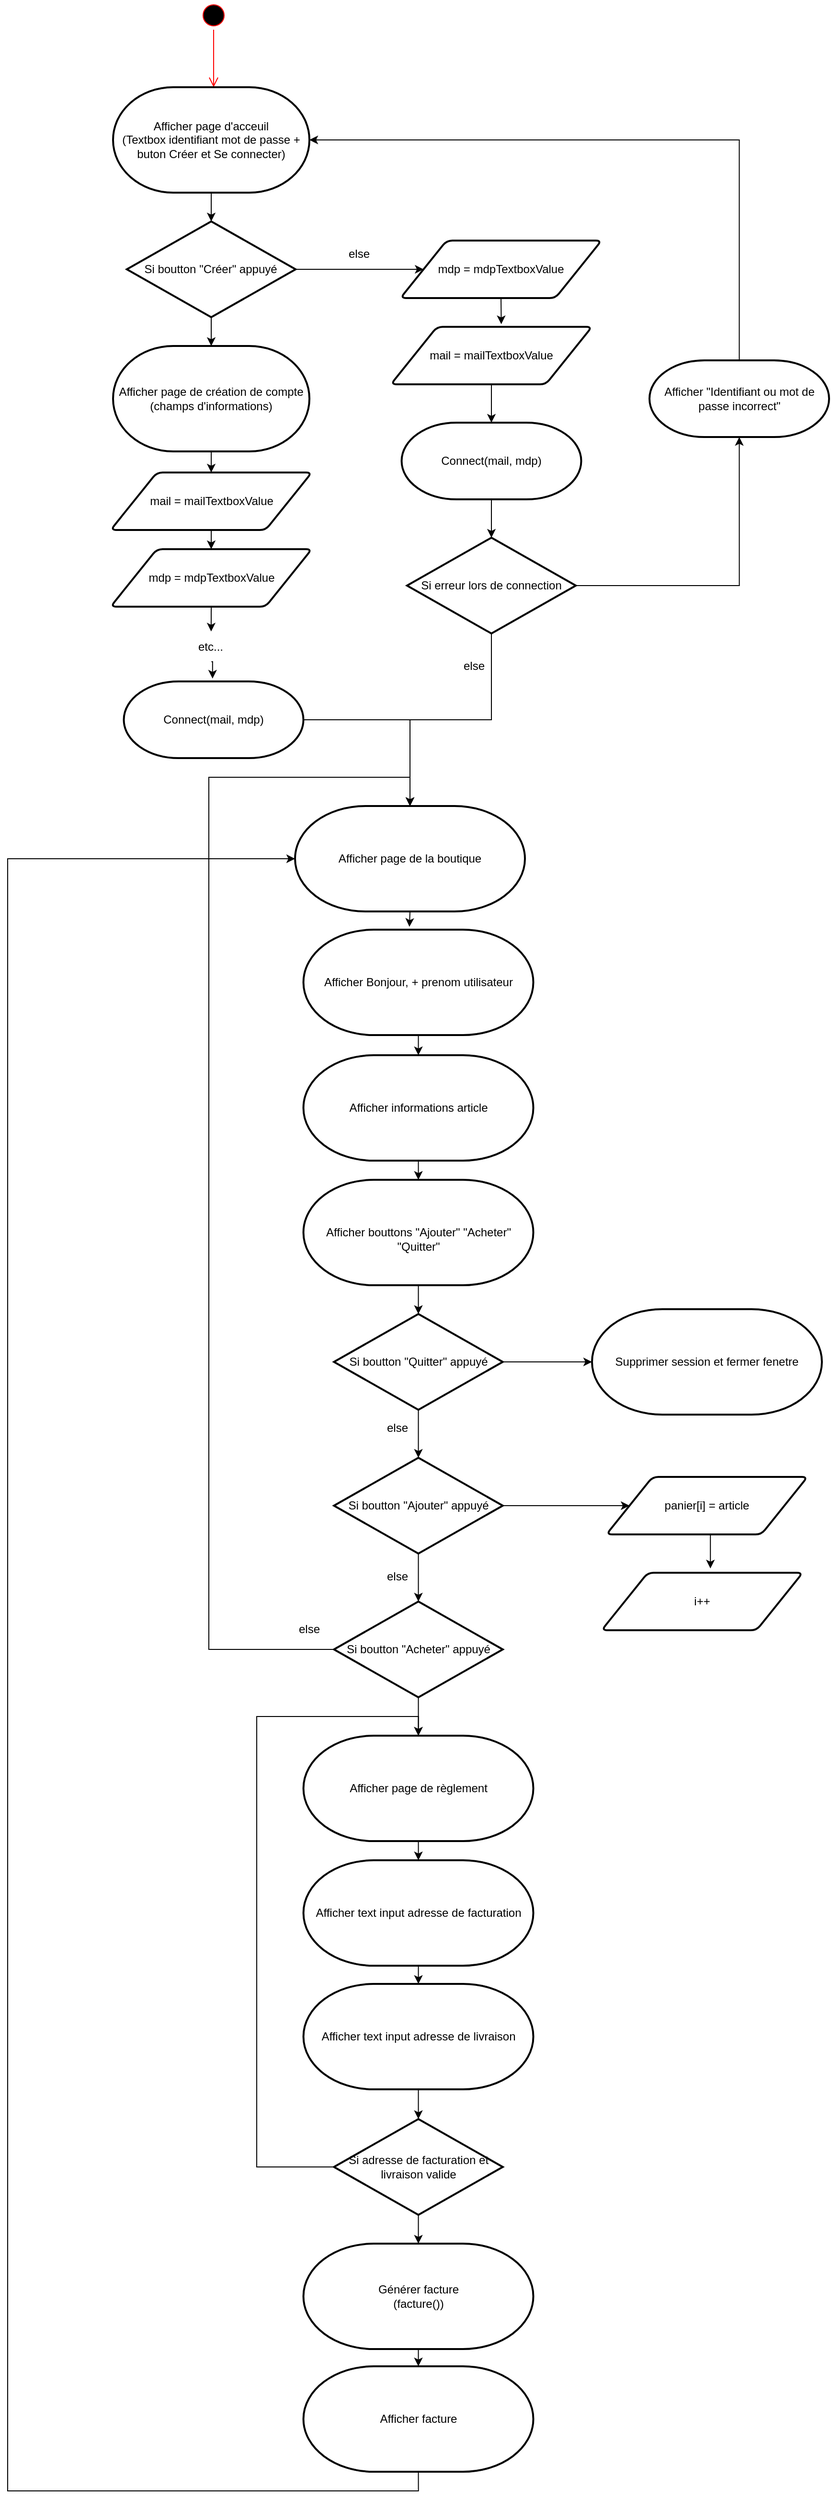 <mxfile version="21.7.5" type="device">
  <diagram name="Page-1" id="yaP2rOJqNrPCMdlgfhf4">
    <mxGraphModel dx="2564" dy="2043" grid="1" gridSize="10" guides="1" tooltips="1" connect="1" arrows="1" fold="1" page="1" pageScale="1" pageWidth="827" pageHeight="1169" math="0" shadow="0">
      <root>
        <mxCell id="0" />
        <mxCell id="1" parent="0" />
        <mxCell id="XeoySz1mMCInNwP835vA-1" value="" style="ellipse;html=1;shape=startState;fillColor=#000000;strokeColor=#ff0000;" vertex="1" parent="1">
          <mxGeometry x="90" y="90" width="30" height="30" as="geometry" />
        </mxCell>
        <mxCell id="XeoySz1mMCInNwP835vA-2" value="" style="edgeStyle=orthogonalEdgeStyle;html=1;verticalAlign=bottom;endArrow=open;endSize=8;strokeColor=#ff0000;rounded=0;" edge="1" source="XeoySz1mMCInNwP835vA-1" parent="1">
          <mxGeometry relative="1" as="geometry">
            <mxPoint x="105" y="180" as="targetPoint" />
          </mxGeometry>
        </mxCell>
        <mxCell id="XeoySz1mMCInNwP835vA-6" style="edgeStyle=orthogonalEdgeStyle;rounded=0;orthogonalLoop=1;jettySize=auto;html=1;entryX=0.5;entryY=0;entryDx=0;entryDy=0;entryPerimeter=0;" edge="1" parent="1" source="XeoySz1mMCInNwP835vA-4" target="XeoySz1mMCInNwP835vA-5">
          <mxGeometry relative="1" as="geometry" />
        </mxCell>
        <mxCell id="XeoySz1mMCInNwP835vA-4" value="Afficher page d&#39;acceuil&lt;br&gt;(Textbox identifiant mot de passe + buton Créer et Se connecter)" style="strokeWidth=2;html=1;shape=mxgraph.flowchart.terminator;whiteSpace=wrap;" vertex="1" parent="1">
          <mxGeometry y="180" width="205" height="110" as="geometry" />
        </mxCell>
        <mxCell id="XeoySz1mMCInNwP835vA-8" style="edgeStyle=orthogonalEdgeStyle;rounded=0;orthogonalLoop=1;jettySize=auto;html=1;exitX=0.5;exitY=1;exitDx=0;exitDy=0;exitPerimeter=0;entryX=0.5;entryY=0;entryDx=0;entryDy=0;entryPerimeter=0;" edge="1" parent="1" source="XeoySz1mMCInNwP835vA-5" target="XeoySz1mMCInNwP835vA-7">
          <mxGeometry relative="1" as="geometry" />
        </mxCell>
        <mxCell id="XeoySz1mMCInNwP835vA-11" style="edgeStyle=orthogonalEdgeStyle;rounded=0;orthogonalLoop=1;jettySize=auto;html=1;entryX=0;entryY=0.5;entryDx=0;entryDy=0;" edge="1" parent="1" source="XeoySz1mMCInNwP835vA-5" target="XeoySz1mMCInNwP835vA-17">
          <mxGeometry relative="1" as="geometry">
            <mxPoint x="270" y="370" as="targetPoint" />
          </mxGeometry>
        </mxCell>
        <mxCell id="XeoySz1mMCInNwP835vA-5" value="Si boutton &quot;Créer&quot; appuyé" style="strokeWidth=2;html=1;shape=mxgraph.flowchart.decision;whiteSpace=wrap;" vertex="1" parent="1">
          <mxGeometry x="14.38" y="320" width="176.25" height="100" as="geometry" />
        </mxCell>
        <mxCell id="XeoySz1mMCInNwP835vA-26" style="edgeStyle=orthogonalEdgeStyle;rounded=0;orthogonalLoop=1;jettySize=auto;html=1;exitX=0.5;exitY=1;exitDx=0;exitDy=0;exitPerimeter=0;entryX=0.5;entryY=0;entryDx=0;entryDy=0;" edge="1" parent="1" source="XeoySz1mMCInNwP835vA-7" target="XeoySz1mMCInNwP835vA-24">
          <mxGeometry relative="1" as="geometry" />
        </mxCell>
        <mxCell id="XeoySz1mMCInNwP835vA-7" value="Afficher page de création de compte&lt;br&gt;(champs d&#39;informations)" style="strokeWidth=2;html=1;shape=mxgraph.flowchart.terminator;whiteSpace=wrap;" vertex="1" parent="1">
          <mxGeometry x="0.01" y="450" width="205" height="110" as="geometry" />
        </mxCell>
        <mxCell id="XeoySz1mMCInNwP835vA-16" value="else" style="text;strokeColor=none;fillColor=none;spacingLeft=4;spacingRight=4;overflow=hidden;rotatable=0;points=[[0,0.5],[1,0.5]];portConstraint=eastwest;fontSize=12;whiteSpace=wrap;html=1;" vertex="1" parent="1">
          <mxGeometry x="240" y="340" width="40" height="30" as="geometry" />
        </mxCell>
        <mxCell id="XeoySz1mMCInNwP835vA-20" style="edgeStyle=orthogonalEdgeStyle;rounded=0;orthogonalLoop=1;jettySize=auto;html=1;exitX=0.5;exitY=1;exitDx=0;exitDy=0;entryX=0.549;entryY=-0.046;entryDx=0;entryDy=0;entryPerimeter=0;" edge="1" parent="1" source="XeoySz1mMCInNwP835vA-17" target="XeoySz1mMCInNwP835vA-18">
          <mxGeometry relative="1" as="geometry" />
        </mxCell>
        <mxCell id="XeoySz1mMCInNwP835vA-17" value="mdp = mdpTextboxValue" style="shape=parallelogram;html=1;strokeWidth=2;perimeter=parallelogramPerimeter;whiteSpace=wrap;rounded=1;arcSize=12;size=0.23;" vertex="1" parent="1">
          <mxGeometry x="300" y="340" width="210" height="60" as="geometry" />
        </mxCell>
        <mxCell id="XeoySz1mMCInNwP835vA-22" style="edgeStyle=orthogonalEdgeStyle;rounded=0;orthogonalLoop=1;jettySize=auto;html=1;exitX=0.5;exitY=1;exitDx=0;exitDy=0;entryX=0.5;entryY=0;entryDx=0;entryDy=0;entryPerimeter=0;" edge="1" parent="1" source="XeoySz1mMCInNwP835vA-18" target="XeoySz1mMCInNwP835vA-21">
          <mxGeometry relative="1" as="geometry" />
        </mxCell>
        <mxCell id="XeoySz1mMCInNwP835vA-18" value="mail = mailTextboxValue" style="shape=parallelogram;html=1;strokeWidth=2;perimeter=parallelogramPerimeter;whiteSpace=wrap;rounded=1;arcSize=12;size=0.23;" vertex="1" parent="1">
          <mxGeometry x="290" y="430" width="210" height="60" as="geometry" />
        </mxCell>
        <mxCell id="XeoySz1mMCInNwP835vA-34" style="edgeStyle=orthogonalEdgeStyle;rounded=0;orthogonalLoop=1;jettySize=auto;html=1;exitX=0.5;exitY=1;exitDx=0;exitDy=0;exitPerimeter=0;entryX=0.5;entryY=0;entryDx=0;entryDy=0;entryPerimeter=0;" edge="1" parent="1" source="XeoySz1mMCInNwP835vA-21" target="XeoySz1mMCInNwP835vA-33">
          <mxGeometry relative="1" as="geometry" />
        </mxCell>
        <mxCell id="XeoySz1mMCInNwP835vA-21" value="Connect(mail, mdp)" style="strokeWidth=2;html=1;shape=mxgraph.flowchart.terminator;whiteSpace=wrap;" vertex="1" parent="1">
          <mxGeometry x="301.25" y="530" width="187.5" height="80" as="geometry" />
        </mxCell>
        <mxCell id="XeoySz1mMCInNwP835vA-27" style="edgeStyle=orthogonalEdgeStyle;rounded=0;orthogonalLoop=1;jettySize=auto;html=1;exitX=0.5;exitY=1;exitDx=0;exitDy=0;entryX=0.5;entryY=0;entryDx=0;entryDy=0;" edge="1" parent="1" source="XeoySz1mMCInNwP835vA-24" target="XeoySz1mMCInNwP835vA-25">
          <mxGeometry relative="1" as="geometry" />
        </mxCell>
        <mxCell id="XeoySz1mMCInNwP835vA-24" value="mail = mailTextboxValue" style="shape=parallelogram;html=1;strokeWidth=2;perimeter=parallelogramPerimeter;whiteSpace=wrap;rounded=1;arcSize=12;size=0.23;" vertex="1" parent="1">
          <mxGeometry x="-2.5" y="582" width="210" height="60" as="geometry" />
        </mxCell>
        <mxCell id="XeoySz1mMCInNwP835vA-29" style="edgeStyle=orthogonalEdgeStyle;rounded=0;orthogonalLoop=1;jettySize=auto;html=1;exitX=0.5;exitY=1;exitDx=0;exitDy=0;entryX=0.498;entryY=-0.07;entryDx=0;entryDy=0;entryPerimeter=0;" edge="1" parent="1" source="XeoySz1mMCInNwP835vA-25" target="XeoySz1mMCInNwP835vA-28">
          <mxGeometry relative="1" as="geometry" />
        </mxCell>
        <mxCell id="XeoySz1mMCInNwP835vA-25" value="mdp = mdpTextboxValue" style="shape=parallelogram;html=1;strokeWidth=2;perimeter=parallelogramPerimeter;whiteSpace=wrap;rounded=1;arcSize=12;size=0.23;" vertex="1" parent="1">
          <mxGeometry x="-2.5" y="662" width="210" height="60" as="geometry" />
        </mxCell>
        <mxCell id="XeoySz1mMCInNwP835vA-28" value="etc..." style="text;strokeColor=none;fillColor=none;spacingLeft=4;spacingRight=4;overflow=hidden;rotatable=0;points=[[0,0.5],[1,0.5]];portConstraint=eastwest;fontSize=12;whiteSpace=wrap;html=1;" vertex="1" parent="1">
          <mxGeometry x="82.5" y="750" width="40" height="30" as="geometry" />
        </mxCell>
        <mxCell id="XeoySz1mMCInNwP835vA-39" style="edgeStyle=orthogonalEdgeStyle;rounded=0;orthogonalLoop=1;jettySize=auto;html=1;exitX=1;exitY=0.5;exitDx=0;exitDy=0;exitPerimeter=0;entryX=0.5;entryY=0;entryDx=0;entryDy=0;entryPerimeter=0;" edge="1" parent="1" source="XeoySz1mMCInNwP835vA-30" target="XeoySz1mMCInNwP835vA-32">
          <mxGeometry relative="1" as="geometry" />
        </mxCell>
        <mxCell id="XeoySz1mMCInNwP835vA-30" value="Connect(mail, mdp)" style="strokeWidth=2;html=1;shape=mxgraph.flowchart.terminator;whiteSpace=wrap;" vertex="1" parent="1">
          <mxGeometry x="11.25" y="800" width="187.5" height="80" as="geometry" />
        </mxCell>
        <mxCell id="XeoySz1mMCInNwP835vA-31" style="edgeStyle=orthogonalEdgeStyle;rounded=0;orthogonalLoop=1;jettySize=auto;html=1;entryX=0.494;entryY=-0.037;entryDx=0;entryDy=0;entryPerimeter=0;exitX=0.505;exitY=0.981;exitDx=0;exitDy=0;exitPerimeter=0;" edge="1" parent="1" source="XeoySz1mMCInNwP835vA-28" target="XeoySz1mMCInNwP835vA-30">
          <mxGeometry relative="1" as="geometry">
            <mxPoint x="103" y="780" as="sourcePoint" />
            <mxPoint x="102.01" y="790" as="targetPoint" />
          </mxGeometry>
        </mxCell>
        <mxCell id="XeoySz1mMCInNwP835vA-43" style="edgeStyle=orthogonalEdgeStyle;rounded=0;orthogonalLoop=1;jettySize=auto;html=1;exitX=0.5;exitY=1;exitDx=0;exitDy=0;exitPerimeter=0;entryX=0.461;entryY=-0.027;entryDx=0;entryDy=0;entryPerimeter=0;" edge="1" parent="1" source="XeoySz1mMCInNwP835vA-32" target="XeoySz1mMCInNwP835vA-40">
          <mxGeometry relative="1" as="geometry" />
        </mxCell>
        <mxCell id="XeoySz1mMCInNwP835vA-32" value="Afficher page de la boutique" style="strokeWidth=2;html=1;shape=mxgraph.flowchart.terminator;whiteSpace=wrap;" vertex="1" parent="1">
          <mxGeometry x="190" y="930" width="240" height="110" as="geometry" />
        </mxCell>
        <mxCell id="XeoySz1mMCInNwP835vA-36" style="edgeStyle=orthogonalEdgeStyle;rounded=0;orthogonalLoop=1;jettySize=auto;html=1;entryX=0.5;entryY=1;entryDx=0;entryDy=0;entryPerimeter=0;" edge="1" parent="1" source="XeoySz1mMCInNwP835vA-33" target="XeoySz1mMCInNwP835vA-35">
          <mxGeometry relative="1" as="geometry" />
        </mxCell>
        <mxCell id="XeoySz1mMCInNwP835vA-38" style="edgeStyle=orthogonalEdgeStyle;rounded=0;orthogonalLoop=1;jettySize=auto;html=1;exitX=0.5;exitY=1;exitDx=0;exitDy=0;exitPerimeter=0;entryX=0.5;entryY=0;entryDx=0;entryDy=0;entryPerimeter=0;" edge="1" parent="1" source="XeoySz1mMCInNwP835vA-33" target="XeoySz1mMCInNwP835vA-32">
          <mxGeometry relative="1" as="geometry" />
        </mxCell>
        <mxCell id="XeoySz1mMCInNwP835vA-33" value="Si erreur lors de connection" style="strokeWidth=2;html=1;shape=mxgraph.flowchart.decision;whiteSpace=wrap;" vertex="1" parent="1">
          <mxGeometry x="306.88" y="650" width="176.25" height="100" as="geometry" />
        </mxCell>
        <mxCell id="XeoySz1mMCInNwP835vA-37" style="edgeStyle=orthogonalEdgeStyle;rounded=0;orthogonalLoop=1;jettySize=auto;html=1;entryX=1;entryY=0.5;entryDx=0;entryDy=0;entryPerimeter=0;" edge="1" parent="1" source="XeoySz1mMCInNwP835vA-35" target="XeoySz1mMCInNwP835vA-4">
          <mxGeometry relative="1" as="geometry">
            <Array as="points">
              <mxPoint x="654" y="235" />
            </Array>
          </mxGeometry>
        </mxCell>
        <mxCell id="XeoySz1mMCInNwP835vA-35" value="Afficher &quot;Identifiant ou mot de passe incorrect&quot;" style="strokeWidth=2;html=1;shape=mxgraph.flowchart.terminator;whiteSpace=wrap;" vertex="1" parent="1">
          <mxGeometry x="560" y="465" width="187.5" height="80" as="geometry" />
        </mxCell>
        <mxCell id="XeoySz1mMCInNwP835vA-44" style="edgeStyle=orthogonalEdgeStyle;rounded=0;orthogonalLoop=1;jettySize=auto;html=1;exitX=0.5;exitY=1;exitDx=0;exitDy=0;exitPerimeter=0;entryX=0.5;entryY=0;entryDx=0;entryDy=0;entryPerimeter=0;" edge="1" parent="1" source="XeoySz1mMCInNwP835vA-40" target="XeoySz1mMCInNwP835vA-41">
          <mxGeometry relative="1" as="geometry" />
        </mxCell>
        <mxCell id="XeoySz1mMCInNwP835vA-40" value="Afficher Bonjour, + prenom utilisateur" style="strokeWidth=2;html=1;shape=mxgraph.flowchart.terminator;whiteSpace=wrap;" vertex="1" parent="1">
          <mxGeometry x="198.75" y="1059" width="240" height="110" as="geometry" />
        </mxCell>
        <mxCell id="XeoySz1mMCInNwP835vA-45" style="edgeStyle=orthogonalEdgeStyle;rounded=0;orthogonalLoop=1;jettySize=auto;html=1;exitX=0.5;exitY=1;exitDx=0;exitDy=0;exitPerimeter=0;entryX=0.5;entryY=0;entryDx=0;entryDy=0;entryPerimeter=0;" edge="1" parent="1" source="XeoySz1mMCInNwP835vA-41" target="XeoySz1mMCInNwP835vA-42">
          <mxGeometry relative="1" as="geometry" />
        </mxCell>
        <mxCell id="XeoySz1mMCInNwP835vA-41" value="Afficher informations article" style="strokeWidth=2;html=1;shape=mxgraph.flowchart.terminator;whiteSpace=wrap;" vertex="1" parent="1">
          <mxGeometry x="198.75" y="1190" width="240" height="110" as="geometry" />
        </mxCell>
        <mxCell id="XeoySz1mMCInNwP835vA-48" style="edgeStyle=orthogonalEdgeStyle;rounded=0;orthogonalLoop=1;jettySize=auto;html=1;exitX=0.5;exitY=1;exitDx=0;exitDy=0;exitPerimeter=0;entryX=0.5;entryY=0;entryDx=0;entryDy=0;entryPerimeter=0;" edge="1" parent="1" source="XeoySz1mMCInNwP835vA-42" target="XeoySz1mMCInNwP835vA-47">
          <mxGeometry relative="1" as="geometry" />
        </mxCell>
        <mxCell id="XeoySz1mMCInNwP835vA-42" value="&lt;br&gt;Afficher bouttons &quot;Ajouter&quot; &quot;Acheter&quot; &quot;Quitter&quot;&lt;br&gt;" style="strokeWidth=2;html=1;shape=mxgraph.flowchart.terminator;whiteSpace=wrap;" vertex="1" parent="1">
          <mxGeometry x="198.75" y="1320" width="240" height="110" as="geometry" />
        </mxCell>
        <mxCell id="XeoySz1mMCInNwP835vA-50" style="edgeStyle=orthogonalEdgeStyle;rounded=0;orthogonalLoop=1;jettySize=auto;html=1;entryX=0;entryY=0.5;entryDx=0;entryDy=0;entryPerimeter=0;" edge="1" parent="1" source="XeoySz1mMCInNwP835vA-47" target="XeoySz1mMCInNwP835vA-49">
          <mxGeometry relative="1" as="geometry" />
        </mxCell>
        <mxCell id="XeoySz1mMCInNwP835vA-52" style="edgeStyle=orthogonalEdgeStyle;rounded=0;orthogonalLoop=1;jettySize=auto;html=1;entryX=0.5;entryY=0;entryDx=0;entryDy=0;entryPerimeter=0;" edge="1" parent="1" source="XeoySz1mMCInNwP835vA-47" target="XeoySz1mMCInNwP835vA-51">
          <mxGeometry relative="1" as="geometry" />
        </mxCell>
        <mxCell id="XeoySz1mMCInNwP835vA-47" value="Si boutton &quot;Quitter&quot; appuyé" style="strokeWidth=2;html=1;shape=mxgraph.flowchart.decision;whiteSpace=wrap;" vertex="1" parent="1">
          <mxGeometry x="230.63" y="1460" width="176.25" height="100" as="geometry" />
        </mxCell>
        <mxCell id="XeoySz1mMCInNwP835vA-49" value="Supprimer session et fermer fenetre" style="strokeWidth=2;html=1;shape=mxgraph.flowchart.terminator;whiteSpace=wrap;" vertex="1" parent="1">
          <mxGeometry x="500" y="1455" width="240" height="110" as="geometry" />
        </mxCell>
        <mxCell id="XeoySz1mMCInNwP835vA-56" style="edgeStyle=orthogonalEdgeStyle;rounded=0;orthogonalLoop=1;jettySize=auto;html=1;entryX=0;entryY=0.5;entryDx=0;entryDy=0;" edge="1" parent="1" source="XeoySz1mMCInNwP835vA-51" target="XeoySz1mMCInNwP835vA-55">
          <mxGeometry relative="1" as="geometry" />
        </mxCell>
        <mxCell id="XeoySz1mMCInNwP835vA-60" style="edgeStyle=orthogonalEdgeStyle;rounded=0;orthogonalLoop=1;jettySize=auto;html=1;exitX=0.5;exitY=1;exitDx=0;exitDy=0;exitPerimeter=0;entryX=0.5;entryY=0;entryDx=0;entryDy=0;entryPerimeter=0;" edge="1" parent="1" source="XeoySz1mMCInNwP835vA-51" target="XeoySz1mMCInNwP835vA-59">
          <mxGeometry relative="1" as="geometry" />
        </mxCell>
        <mxCell id="XeoySz1mMCInNwP835vA-51" value="Si boutton &quot;Ajouter&quot; appuyé" style="strokeWidth=2;html=1;shape=mxgraph.flowchart.decision;whiteSpace=wrap;" vertex="1" parent="1">
          <mxGeometry x="230.63" y="1610" width="176.25" height="100" as="geometry" />
        </mxCell>
        <mxCell id="XeoySz1mMCInNwP835vA-53" value="else" style="text;strokeColor=none;fillColor=none;spacingLeft=4;spacingRight=4;overflow=hidden;rotatable=0;points=[[0,0.5],[1,0.5]];portConstraint=eastwest;fontSize=12;whiteSpace=wrap;html=1;" vertex="1" parent="1">
          <mxGeometry x="360" y="770" width="40" height="30" as="geometry" />
        </mxCell>
        <mxCell id="XeoySz1mMCInNwP835vA-54" value="else" style="text;strokeColor=none;fillColor=none;spacingLeft=4;spacingRight=4;overflow=hidden;rotatable=0;points=[[0,0.5],[1,0.5]];portConstraint=eastwest;fontSize=12;whiteSpace=wrap;html=1;" vertex="1" parent="1">
          <mxGeometry x="280" y="1565" width="40" height="30" as="geometry" />
        </mxCell>
        <mxCell id="XeoySz1mMCInNwP835vA-58" style="edgeStyle=orthogonalEdgeStyle;rounded=0;orthogonalLoop=1;jettySize=auto;html=1;exitX=0.5;exitY=1;exitDx=0;exitDy=0;entryX=0.541;entryY=-0.075;entryDx=0;entryDy=0;entryPerimeter=0;" edge="1" parent="1" source="XeoySz1mMCInNwP835vA-55" target="XeoySz1mMCInNwP835vA-57">
          <mxGeometry relative="1" as="geometry" />
        </mxCell>
        <mxCell id="XeoySz1mMCInNwP835vA-55" value="panier[i] = article" style="shape=parallelogram;html=1;strokeWidth=2;perimeter=parallelogramPerimeter;whiteSpace=wrap;rounded=1;arcSize=12;size=0.23;" vertex="1" parent="1">
          <mxGeometry x="515" y="1630" width="210" height="60" as="geometry" />
        </mxCell>
        <mxCell id="XeoySz1mMCInNwP835vA-57" value="i++" style="shape=parallelogram;html=1;strokeWidth=2;perimeter=parallelogramPerimeter;whiteSpace=wrap;rounded=1;arcSize=12;size=0.23;" vertex="1" parent="1">
          <mxGeometry x="510" y="1730" width="210" height="60" as="geometry" />
        </mxCell>
        <mxCell id="XeoySz1mMCInNwP835vA-62" style="edgeStyle=orthogonalEdgeStyle;rounded=0;orthogonalLoop=1;jettySize=auto;html=1;entryX=0.5;entryY=0;entryDx=0;entryDy=0;entryPerimeter=0;" edge="1" parent="1" source="XeoySz1mMCInNwP835vA-59" target="XeoySz1mMCInNwP835vA-32">
          <mxGeometry relative="1" as="geometry">
            <Array as="points">
              <mxPoint x="100" y="1810" />
              <mxPoint x="100" y="900" />
              <mxPoint x="310" y="900" />
            </Array>
          </mxGeometry>
        </mxCell>
        <mxCell id="XeoySz1mMCInNwP835vA-65" style="edgeStyle=orthogonalEdgeStyle;rounded=0;orthogonalLoop=1;jettySize=auto;html=1;exitX=0.5;exitY=1;exitDx=0;exitDy=0;exitPerimeter=0;entryX=0.5;entryY=0;entryDx=0;entryDy=0;entryPerimeter=0;" edge="1" parent="1" source="XeoySz1mMCInNwP835vA-59" target="XeoySz1mMCInNwP835vA-64">
          <mxGeometry relative="1" as="geometry" />
        </mxCell>
        <mxCell id="XeoySz1mMCInNwP835vA-59" value="Si boutton &quot;Acheter&quot; appuyé" style="strokeWidth=2;html=1;shape=mxgraph.flowchart.decision;whiteSpace=wrap;" vertex="1" parent="1">
          <mxGeometry x="230.63" y="1760" width="176.25" height="100" as="geometry" />
        </mxCell>
        <mxCell id="XeoySz1mMCInNwP835vA-61" value="else" style="text;strokeColor=none;fillColor=none;spacingLeft=4;spacingRight=4;overflow=hidden;rotatable=0;points=[[0,0.5],[1,0.5]];portConstraint=eastwest;fontSize=12;whiteSpace=wrap;html=1;" vertex="1" parent="1">
          <mxGeometry x="280" y="1720" width="40" height="30" as="geometry" />
        </mxCell>
        <mxCell id="XeoySz1mMCInNwP835vA-63" value="else" style="text;strokeColor=none;fillColor=none;spacingLeft=4;spacingRight=4;overflow=hidden;rotatable=0;points=[[0,0.5],[1,0.5]];portConstraint=eastwest;fontSize=12;whiteSpace=wrap;html=1;" vertex="1" parent="1">
          <mxGeometry x="188" y="1775" width="40" height="30" as="geometry" />
        </mxCell>
        <mxCell id="XeoySz1mMCInNwP835vA-67" style="edgeStyle=orthogonalEdgeStyle;rounded=0;orthogonalLoop=1;jettySize=auto;html=1;exitX=0.5;exitY=1;exitDx=0;exitDy=0;exitPerimeter=0;entryX=0.5;entryY=0;entryDx=0;entryDy=0;entryPerimeter=0;" edge="1" parent="1" source="XeoySz1mMCInNwP835vA-64" target="XeoySz1mMCInNwP835vA-66">
          <mxGeometry relative="1" as="geometry" />
        </mxCell>
        <mxCell id="XeoySz1mMCInNwP835vA-64" value="Afficher page de règlement" style="strokeWidth=2;html=1;shape=mxgraph.flowchart.terminator;whiteSpace=wrap;" vertex="1" parent="1">
          <mxGeometry x="198.76" y="1900" width="240" height="110" as="geometry" />
        </mxCell>
        <mxCell id="XeoySz1mMCInNwP835vA-69" style="edgeStyle=orthogonalEdgeStyle;rounded=0;orthogonalLoop=1;jettySize=auto;html=1;exitX=0.5;exitY=1;exitDx=0;exitDy=0;exitPerimeter=0;entryX=0.5;entryY=0;entryDx=0;entryDy=0;entryPerimeter=0;" edge="1" parent="1" source="XeoySz1mMCInNwP835vA-66" target="XeoySz1mMCInNwP835vA-68">
          <mxGeometry relative="1" as="geometry" />
        </mxCell>
        <mxCell id="XeoySz1mMCInNwP835vA-66" value="Afficher text input adresse de facturation" style="strokeWidth=2;html=1;shape=mxgraph.flowchart.terminator;whiteSpace=wrap;" vertex="1" parent="1">
          <mxGeometry x="198.76" y="2030" width="240" height="110" as="geometry" />
        </mxCell>
        <mxCell id="XeoySz1mMCInNwP835vA-71" style="edgeStyle=orthogonalEdgeStyle;rounded=0;orthogonalLoop=1;jettySize=auto;html=1;exitX=0.5;exitY=1;exitDx=0;exitDy=0;exitPerimeter=0;entryX=0.5;entryY=0;entryDx=0;entryDy=0;entryPerimeter=0;" edge="1" parent="1" source="XeoySz1mMCInNwP835vA-68" target="XeoySz1mMCInNwP835vA-70">
          <mxGeometry relative="1" as="geometry" />
        </mxCell>
        <mxCell id="XeoySz1mMCInNwP835vA-68" value="Afficher text input adresse de livraison" style="strokeWidth=2;html=1;shape=mxgraph.flowchart.terminator;whiteSpace=wrap;" vertex="1" parent="1">
          <mxGeometry x="198.76" y="2159" width="240" height="110" as="geometry" />
        </mxCell>
        <mxCell id="XeoySz1mMCInNwP835vA-73" style="edgeStyle=orthogonalEdgeStyle;rounded=0;orthogonalLoop=1;jettySize=auto;html=1;exitX=0.5;exitY=1;exitDx=0;exitDy=0;exitPerimeter=0;entryX=0.5;entryY=0;entryDx=0;entryDy=0;entryPerimeter=0;" edge="1" parent="1" source="XeoySz1mMCInNwP835vA-70" target="XeoySz1mMCInNwP835vA-72">
          <mxGeometry relative="1" as="geometry" />
        </mxCell>
        <mxCell id="XeoySz1mMCInNwP835vA-76" style="edgeStyle=orthogonalEdgeStyle;rounded=0;orthogonalLoop=1;jettySize=auto;html=1;exitX=0;exitY=0.5;exitDx=0;exitDy=0;exitPerimeter=0;entryX=0.5;entryY=0;entryDx=0;entryDy=0;entryPerimeter=0;" edge="1" parent="1" source="XeoySz1mMCInNwP835vA-70" target="XeoySz1mMCInNwP835vA-64">
          <mxGeometry relative="1" as="geometry">
            <Array as="points">
              <mxPoint x="150" y="2350" />
              <mxPoint x="150" y="1880" />
              <mxPoint x="319" y="1880" />
            </Array>
          </mxGeometry>
        </mxCell>
        <mxCell id="XeoySz1mMCInNwP835vA-70" value="Si adresse de facturation et livraison valide" style="strokeWidth=2;html=1;shape=mxgraph.flowchart.decision;whiteSpace=wrap;" vertex="1" parent="1">
          <mxGeometry x="230.63" y="2300" width="176.25" height="100" as="geometry" />
        </mxCell>
        <mxCell id="XeoySz1mMCInNwP835vA-75" style="edgeStyle=orthogonalEdgeStyle;rounded=0;orthogonalLoop=1;jettySize=auto;html=1;exitX=0.5;exitY=1;exitDx=0;exitDy=0;exitPerimeter=0;entryX=0.5;entryY=0;entryDx=0;entryDy=0;entryPerimeter=0;" edge="1" parent="1" source="XeoySz1mMCInNwP835vA-72" target="XeoySz1mMCInNwP835vA-74">
          <mxGeometry relative="1" as="geometry" />
        </mxCell>
        <mxCell id="XeoySz1mMCInNwP835vA-72" value="Générer facture&lt;br&gt;(facture())" style="strokeWidth=2;html=1;shape=mxgraph.flowchart.terminator;whiteSpace=wrap;" vertex="1" parent="1">
          <mxGeometry x="198.75" y="2430" width="240" height="110" as="geometry" />
        </mxCell>
        <mxCell id="XeoySz1mMCInNwP835vA-77" style="edgeStyle=orthogonalEdgeStyle;rounded=0;orthogonalLoop=1;jettySize=auto;html=1;exitX=0.5;exitY=1;exitDx=0;exitDy=0;exitPerimeter=0;entryX=0;entryY=0.5;entryDx=0;entryDy=0;entryPerimeter=0;" edge="1" parent="1" source="XeoySz1mMCInNwP835vA-74" target="XeoySz1mMCInNwP835vA-32">
          <mxGeometry relative="1" as="geometry">
            <Array as="points">
              <mxPoint x="319" y="2688" />
              <mxPoint x="-110" y="2688" />
              <mxPoint x="-110" y="985" />
            </Array>
          </mxGeometry>
        </mxCell>
        <mxCell id="XeoySz1mMCInNwP835vA-74" value="Afficher facture" style="strokeWidth=2;html=1;shape=mxgraph.flowchart.terminator;whiteSpace=wrap;" vertex="1" parent="1">
          <mxGeometry x="198.75" y="2558" width="240" height="110" as="geometry" />
        </mxCell>
      </root>
    </mxGraphModel>
  </diagram>
</mxfile>

